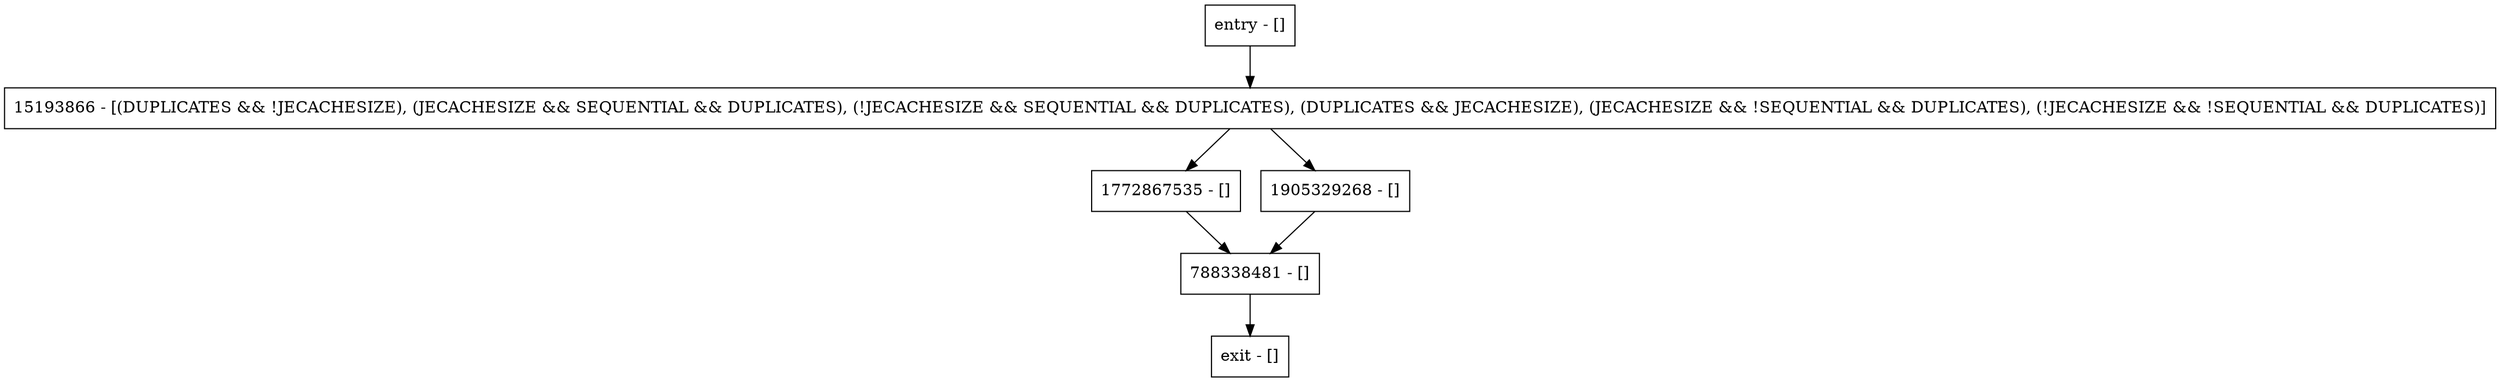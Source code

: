 digraph putNoDupData {
node [shape=record];
entry [label="entry - []"];
exit [label="exit - []"];
1772867535 [label="1772867535 - []"];
1905329268 [label="1905329268 - []"];
15193866 [label="15193866 - [(DUPLICATES && !JECACHESIZE), (JECACHESIZE && SEQUENTIAL && DUPLICATES), (!JECACHESIZE && SEQUENTIAL && DUPLICATES), (DUPLICATES && JECACHESIZE), (JECACHESIZE && !SEQUENTIAL && DUPLICATES), (!JECACHESIZE && !SEQUENTIAL && DUPLICATES)]"];
788338481 [label="788338481 - []"];
entry;
exit;
entry -> 15193866;
1772867535 -> 788338481;
1905329268 -> 788338481;
15193866 -> 1772867535;
15193866 -> 1905329268;
788338481 -> exit;
}
